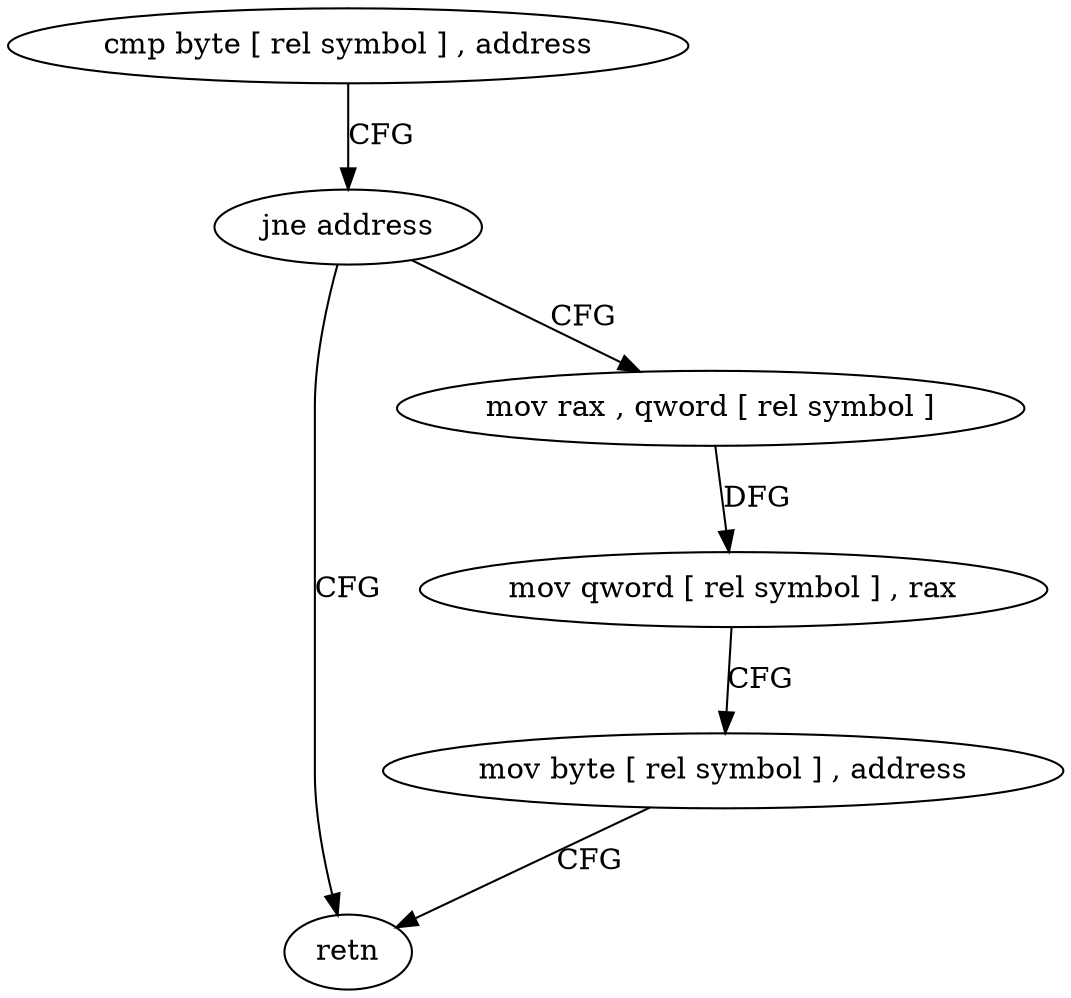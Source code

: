 digraph "func" {
"4204624" [label = "cmp byte [ rel symbol ] , address" ]
"4204631" [label = "jne address" ]
"4204654" [label = "retn" ]
"4204633" [label = "mov rax , qword [ rel symbol ]" ]
"4204640" [label = "mov qword [ rel symbol ] , rax" ]
"4204647" [label = "mov byte [ rel symbol ] , address" ]
"4204624" -> "4204631" [ label = "CFG" ]
"4204631" -> "4204654" [ label = "CFG" ]
"4204631" -> "4204633" [ label = "CFG" ]
"4204633" -> "4204640" [ label = "DFG" ]
"4204640" -> "4204647" [ label = "CFG" ]
"4204647" -> "4204654" [ label = "CFG" ]
}
